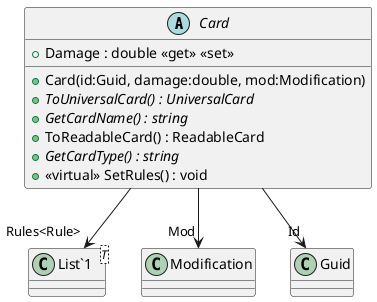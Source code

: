 @startuml
abstract class Card {
    + Card(id:Guid, damage:double, mod:Modification)
    + Damage : double <<get>> <<set>>
    + {abstract} ToUniversalCard() : UniversalCard
    + {abstract} GetCardName() : string
    + ToReadableCard() : ReadableCard
    + {abstract} GetCardType() : string
    + <<virtual>> SetRules() : void
}
class "List`1"<T> {
}
Card --> "Mod" Modification
Card --> "Rules<Rule>" "List`1"
Card --> "Id" Guid
@enduml

